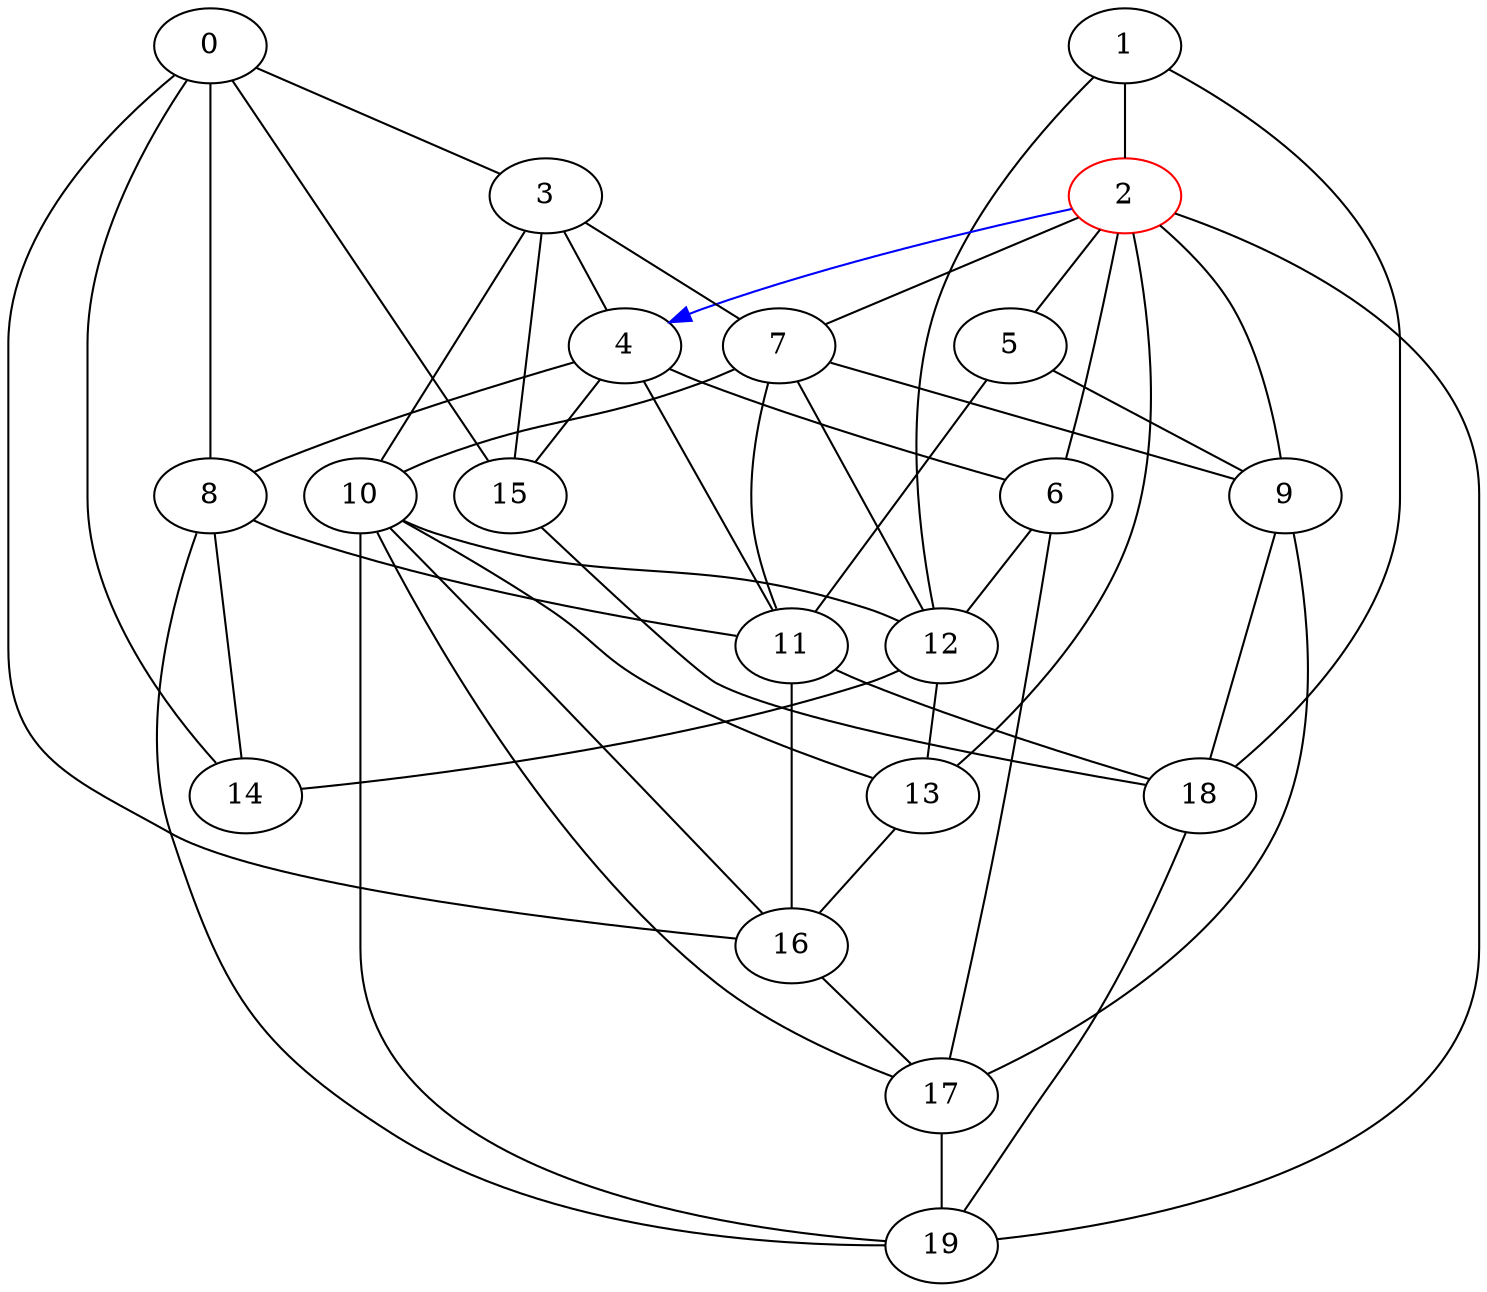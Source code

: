 // network test graph
digraph
{
	0 [fillcolor=gray,style=shaded,]
	1 [fillcolor=gray,style=shaded,]
	2 [fillcolor=gray,style=shaded,color=red,]
	3 [fillcolor=gray,style=shaded,]
	4 [fillcolor=gray,style=shaded,]
	5 [fillcolor=gray,style=shaded,]
	6 [fillcolor=gray,style=shaded,]
	7 [fillcolor=gray,style=shaded,]
	8 [fillcolor=gray,style=shaded,]
	9 [fillcolor=gray,style=shaded,]
	10 [fillcolor=gray,style=shaded,]
	11 [fillcolor=gray,style=shaded,]
	12 [fillcolor=gray,style=shaded,]
	13 [fillcolor=gray,style=shaded,]
	14 [fillcolor=gray,style=shaded,]
	15 [fillcolor=gray,style=shaded,]
	16 [fillcolor=gray,style=shaded,]
	17 [fillcolor=gray,style=shaded,]
	18 [fillcolor=gray,style=shaded,]
	19 [fillcolor=gray,style=shaded,]
	0 -> 3 [dir=none]
	0 -> 8 [dir=none]
	0 -> 14 [dir=none]
	0 -> 15 [dir=none]
	0 -> 16 [dir=none]
	1 -> 2 [dir=none]
	1 -> 12 [dir=none]
	1 -> 18 [dir=none]
	2 -> 4 [dir=forward,color=blue,]
	2 -> 5 [dir=none]
	2 -> 6 [dir=none]
	2 -> 7 [dir=none]
	2 -> 9 [dir=none]
	2 -> 13 [dir=none]
	2 -> 19 [dir=none]
	3 -> 4 [dir=none]
	3 -> 7 [dir=none]
	3 -> 10 [dir=none]
	3 -> 15 [dir=none]
	4 -> 6 [dir=none]
	4 -> 8 [dir=none]
	4 -> 11 [dir=none]
	4 -> 15 [dir=none]
	5 -> 9 [dir=none]
	5 -> 11 [dir=none]
	6 -> 12 [dir=none]
	6 -> 17 [dir=none]
	7 -> 9 [dir=none]
	7 -> 10 [dir=none]
	7 -> 11 [dir=none]
	7 -> 12 [dir=none]
	8 -> 11 [dir=none]
	8 -> 14 [dir=none]
	8 -> 19 [dir=none]
	9 -> 17 [dir=none]
	9 -> 18 [dir=none]
	10 -> 12 [dir=none]
	10 -> 13 [dir=none]
	10 -> 16 [dir=none]
	10 -> 17 [dir=none]
	10 -> 19 [dir=none]
	11 -> 16 [dir=none]
	11 -> 18 [dir=none]
	12 -> 13 [dir=none]
	12 -> 14 [dir=none]
	13 -> 16 [dir=none]
	15 -> 18 [dir=none]
	16 -> 17 [dir=none]
	17 -> 19 [dir=none]
	18 -> 19 [dir=none]
}